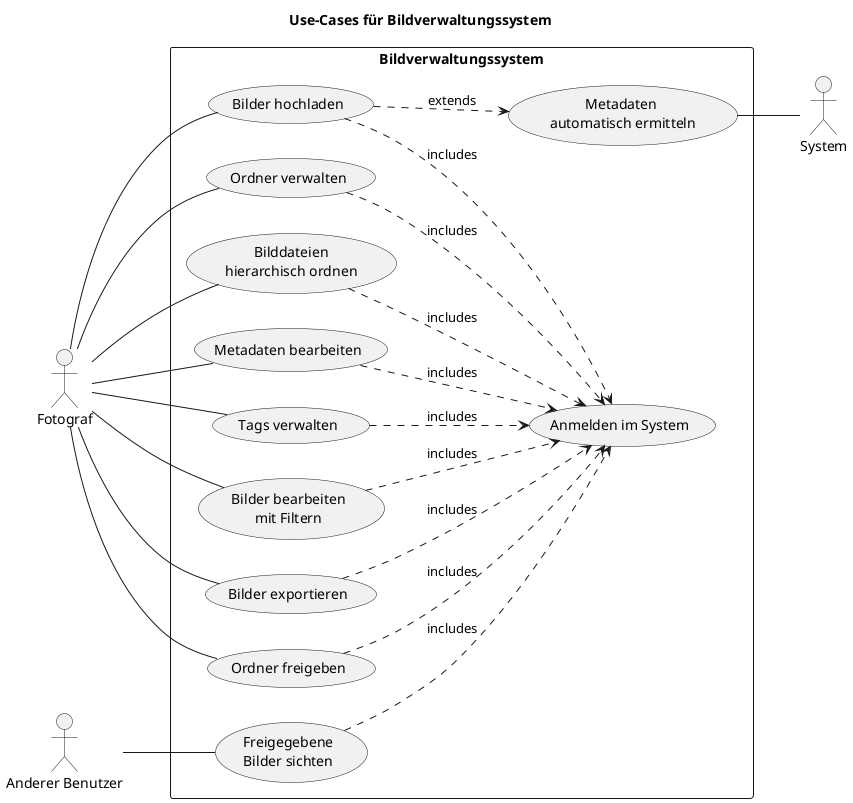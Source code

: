 @startuml
title Use-Cases für Bildverwaltungssystem
left to right direction

actor "Fotograf" as fotograf
actor "Anderer Benutzer" as benutzer
actor "System" as system

rectangle "Bildverwaltungssystem" {
    (Anmelden im System) as (anmelden)
    (Metadaten \nautomatisch ermitteln) as (meta_auto)
    (Bilder hochladen) as (upload)

    fotograf -- (Ordner verwalten)
    (Ordner verwalten) ..> (anmelden) : includes

    fotograf -- (Bilddateien\nhierarchisch ordnen)
    (Bilddateien\nhierarchisch ordnen) ..> (anmelden) : includes

    fotograf -- (Metadaten bearbeiten)
    (Metadaten bearbeiten) ..> (anmelden) : includes

    fotograf -- (Tags verwalten)
    (Tags verwalten) ..> (anmelden) : includes

    fotograf -- (upload)
    (upload) ..> (anmelden) : includes

    (meta_auto) -- system
    (upload) ..> (meta_auto) : extends

    fotograf -- (Bilder bearbeiten\nmit Filtern)
    (Bilder bearbeiten\nmit Filtern) ..> (anmelden) : includes

    fotograf -- (Bilder exportieren)
    (Bilder exportieren) ..> (anmelden) : includes

    fotograf -- (Ordner freigeben)
    (Ordner freigeben) ..> (anmelden) : includes

    benutzer -- (Freigegebene\nBilder sichten)
    (Freigegebene\nBilder sichten) ..> (anmelden) : includes

}
@enduml

